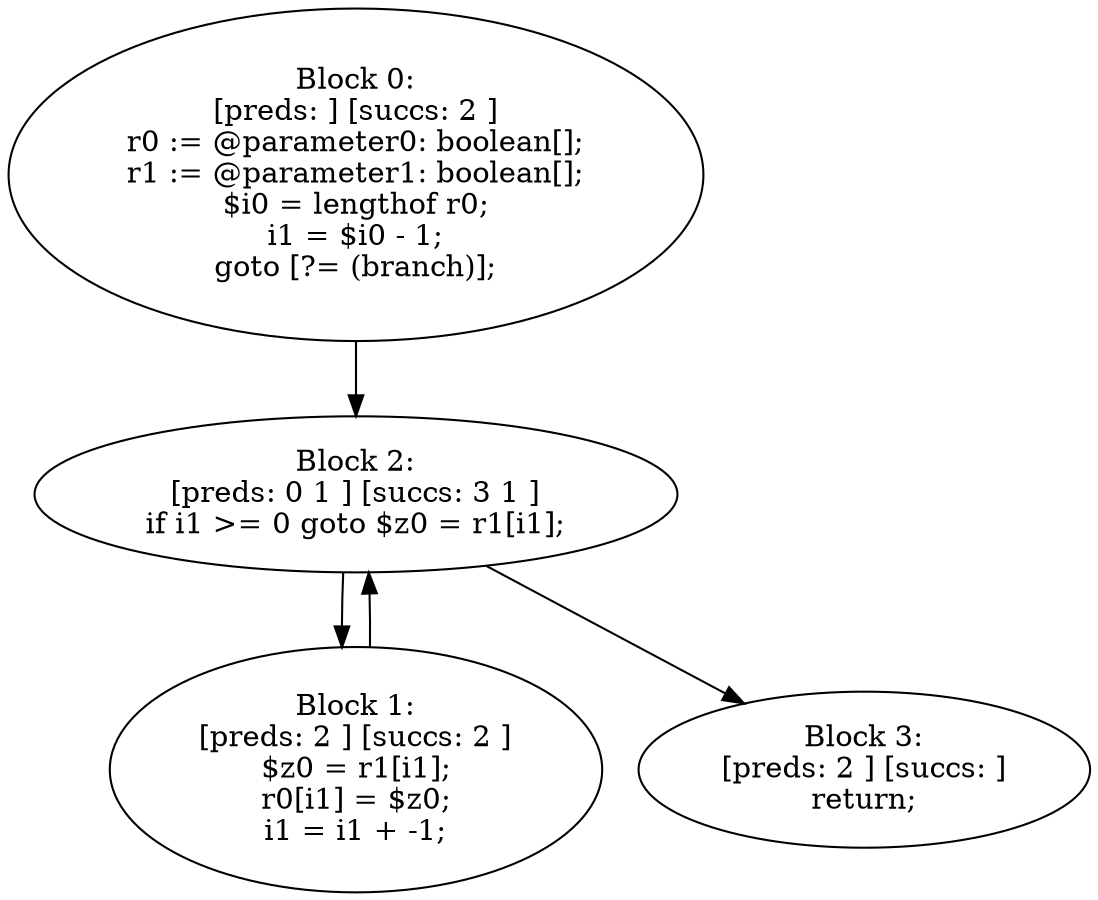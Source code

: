 digraph "unitGraph" {
    "Block 0:
[preds: ] [succs: 2 ]
r0 := @parameter0: boolean[];
r1 := @parameter1: boolean[];
$i0 = lengthof r0;
i1 = $i0 - 1;
goto [?= (branch)];
"
    "Block 1:
[preds: 2 ] [succs: 2 ]
$z0 = r1[i1];
r0[i1] = $z0;
i1 = i1 + -1;
"
    "Block 2:
[preds: 0 1 ] [succs: 3 1 ]
if i1 >= 0 goto $z0 = r1[i1];
"
    "Block 3:
[preds: 2 ] [succs: ]
return;
"
    "Block 0:
[preds: ] [succs: 2 ]
r0 := @parameter0: boolean[];
r1 := @parameter1: boolean[];
$i0 = lengthof r0;
i1 = $i0 - 1;
goto [?= (branch)];
"->"Block 2:
[preds: 0 1 ] [succs: 3 1 ]
if i1 >= 0 goto $z0 = r1[i1];
";
    "Block 1:
[preds: 2 ] [succs: 2 ]
$z0 = r1[i1];
r0[i1] = $z0;
i1 = i1 + -1;
"->"Block 2:
[preds: 0 1 ] [succs: 3 1 ]
if i1 >= 0 goto $z0 = r1[i1];
";
    "Block 2:
[preds: 0 1 ] [succs: 3 1 ]
if i1 >= 0 goto $z0 = r1[i1];
"->"Block 3:
[preds: 2 ] [succs: ]
return;
";
    "Block 2:
[preds: 0 1 ] [succs: 3 1 ]
if i1 >= 0 goto $z0 = r1[i1];
"->"Block 1:
[preds: 2 ] [succs: 2 ]
$z0 = r1[i1];
r0[i1] = $z0;
i1 = i1 + -1;
";
}
